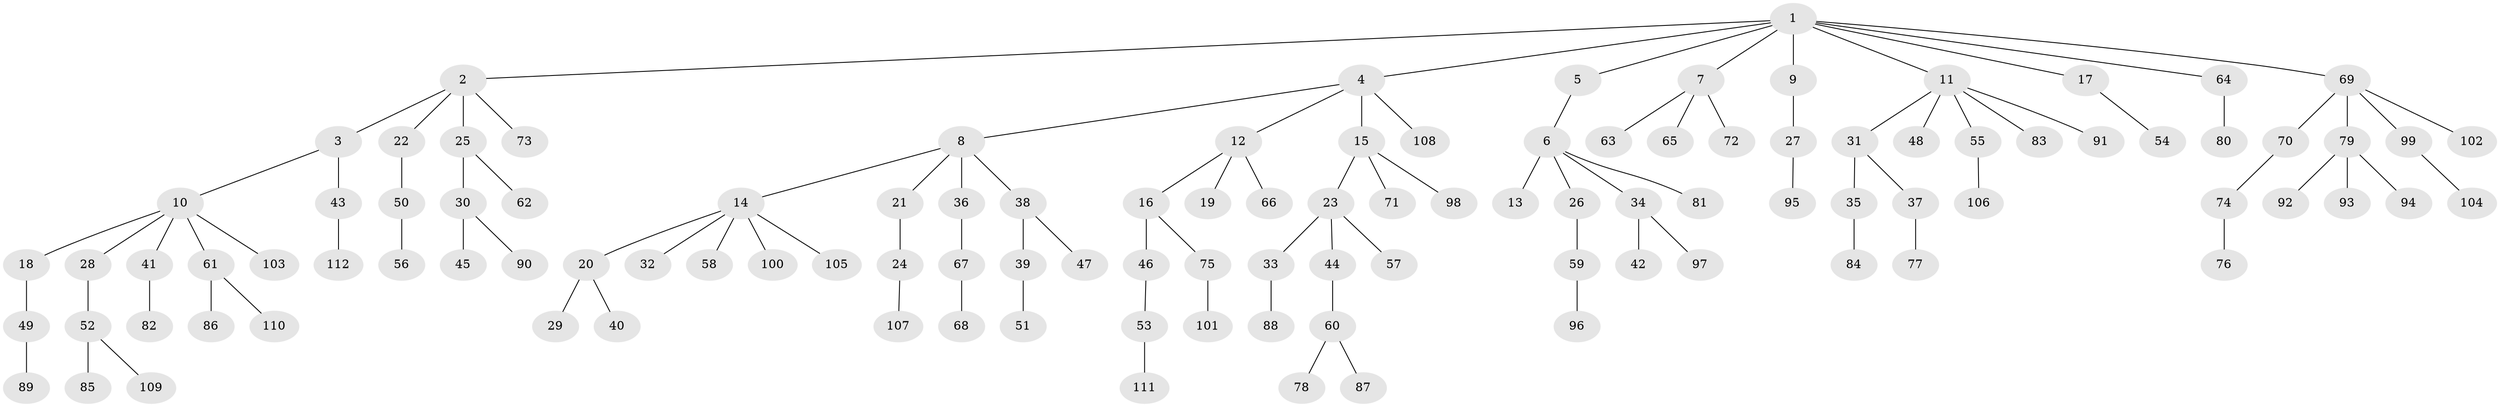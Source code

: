 // Generated by graph-tools (version 1.1) at 2025/15/03/09/25 04:15:29]
// undirected, 112 vertices, 111 edges
graph export_dot {
graph [start="1"]
  node [color=gray90,style=filled];
  1;
  2;
  3;
  4;
  5;
  6;
  7;
  8;
  9;
  10;
  11;
  12;
  13;
  14;
  15;
  16;
  17;
  18;
  19;
  20;
  21;
  22;
  23;
  24;
  25;
  26;
  27;
  28;
  29;
  30;
  31;
  32;
  33;
  34;
  35;
  36;
  37;
  38;
  39;
  40;
  41;
  42;
  43;
  44;
  45;
  46;
  47;
  48;
  49;
  50;
  51;
  52;
  53;
  54;
  55;
  56;
  57;
  58;
  59;
  60;
  61;
  62;
  63;
  64;
  65;
  66;
  67;
  68;
  69;
  70;
  71;
  72;
  73;
  74;
  75;
  76;
  77;
  78;
  79;
  80;
  81;
  82;
  83;
  84;
  85;
  86;
  87;
  88;
  89;
  90;
  91;
  92;
  93;
  94;
  95;
  96;
  97;
  98;
  99;
  100;
  101;
  102;
  103;
  104;
  105;
  106;
  107;
  108;
  109;
  110;
  111;
  112;
  1 -- 2;
  1 -- 4;
  1 -- 5;
  1 -- 7;
  1 -- 9;
  1 -- 11;
  1 -- 17;
  1 -- 64;
  1 -- 69;
  2 -- 3;
  2 -- 22;
  2 -- 25;
  2 -- 73;
  3 -- 10;
  3 -- 43;
  4 -- 8;
  4 -- 12;
  4 -- 15;
  4 -- 108;
  5 -- 6;
  6 -- 13;
  6 -- 26;
  6 -- 34;
  6 -- 81;
  7 -- 63;
  7 -- 65;
  7 -- 72;
  8 -- 14;
  8 -- 21;
  8 -- 36;
  8 -- 38;
  9 -- 27;
  10 -- 18;
  10 -- 28;
  10 -- 41;
  10 -- 61;
  10 -- 103;
  11 -- 31;
  11 -- 48;
  11 -- 55;
  11 -- 83;
  11 -- 91;
  12 -- 16;
  12 -- 19;
  12 -- 66;
  14 -- 20;
  14 -- 32;
  14 -- 58;
  14 -- 100;
  14 -- 105;
  15 -- 23;
  15 -- 71;
  15 -- 98;
  16 -- 46;
  16 -- 75;
  17 -- 54;
  18 -- 49;
  20 -- 29;
  20 -- 40;
  21 -- 24;
  22 -- 50;
  23 -- 33;
  23 -- 44;
  23 -- 57;
  24 -- 107;
  25 -- 30;
  25 -- 62;
  26 -- 59;
  27 -- 95;
  28 -- 52;
  30 -- 45;
  30 -- 90;
  31 -- 35;
  31 -- 37;
  33 -- 88;
  34 -- 42;
  34 -- 97;
  35 -- 84;
  36 -- 67;
  37 -- 77;
  38 -- 39;
  38 -- 47;
  39 -- 51;
  41 -- 82;
  43 -- 112;
  44 -- 60;
  46 -- 53;
  49 -- 89;
  50 -- 56;
  52 -- 85;
  52 -- 109;
  53 -- 111;
  55 -- 106;
  59 -- 96;
  60 -- 78;
  60 -- 87;
  61 -- 86;
  61 -- 110;
  64 -- 80;
  67 -- 68;
  69 -- 70;
  69 -- 79;
  69 -- 99;
  69 -- 102;
  70 -- 74;
  74 -- 76;
  75 -- 101;
  79 -- 92;
  79 -- 93;
  79 -- 94;
  99 -- 104;
}
